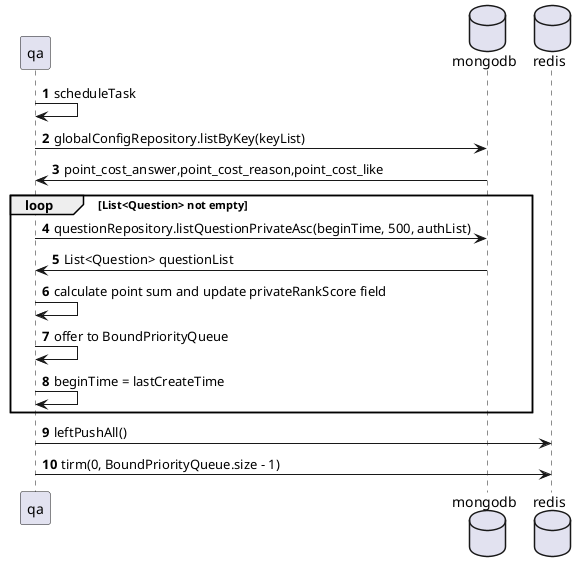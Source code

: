 @startuml

participant qa order 10
database mongodb order 20
database redis order 30

autonumber
qa -> qa : scheduleTask
qa -> mongodb : globalConfigRepository.listByKey(keyList)
mongodb -> qa : point_cost_answer,point_cost_reason,point_cost_like

loop List<Question> not empty
    qa -> mongodb : questionRepository.listQuestionPrivateAsc(beginTime, 500, authList)
    mongodb -> qa : List<Question> questionList
    qa -> qa : calculate point sum and update privateRankScore field
    qa -> qa : offer to BoundPriorityQueue
    qa -> qa : beginTime = lastCreateTime
end

qa -> redis : leftPushAll()
qa -> redis : tirm(0, BoundPriorityQueue.size - 1)
@enduml